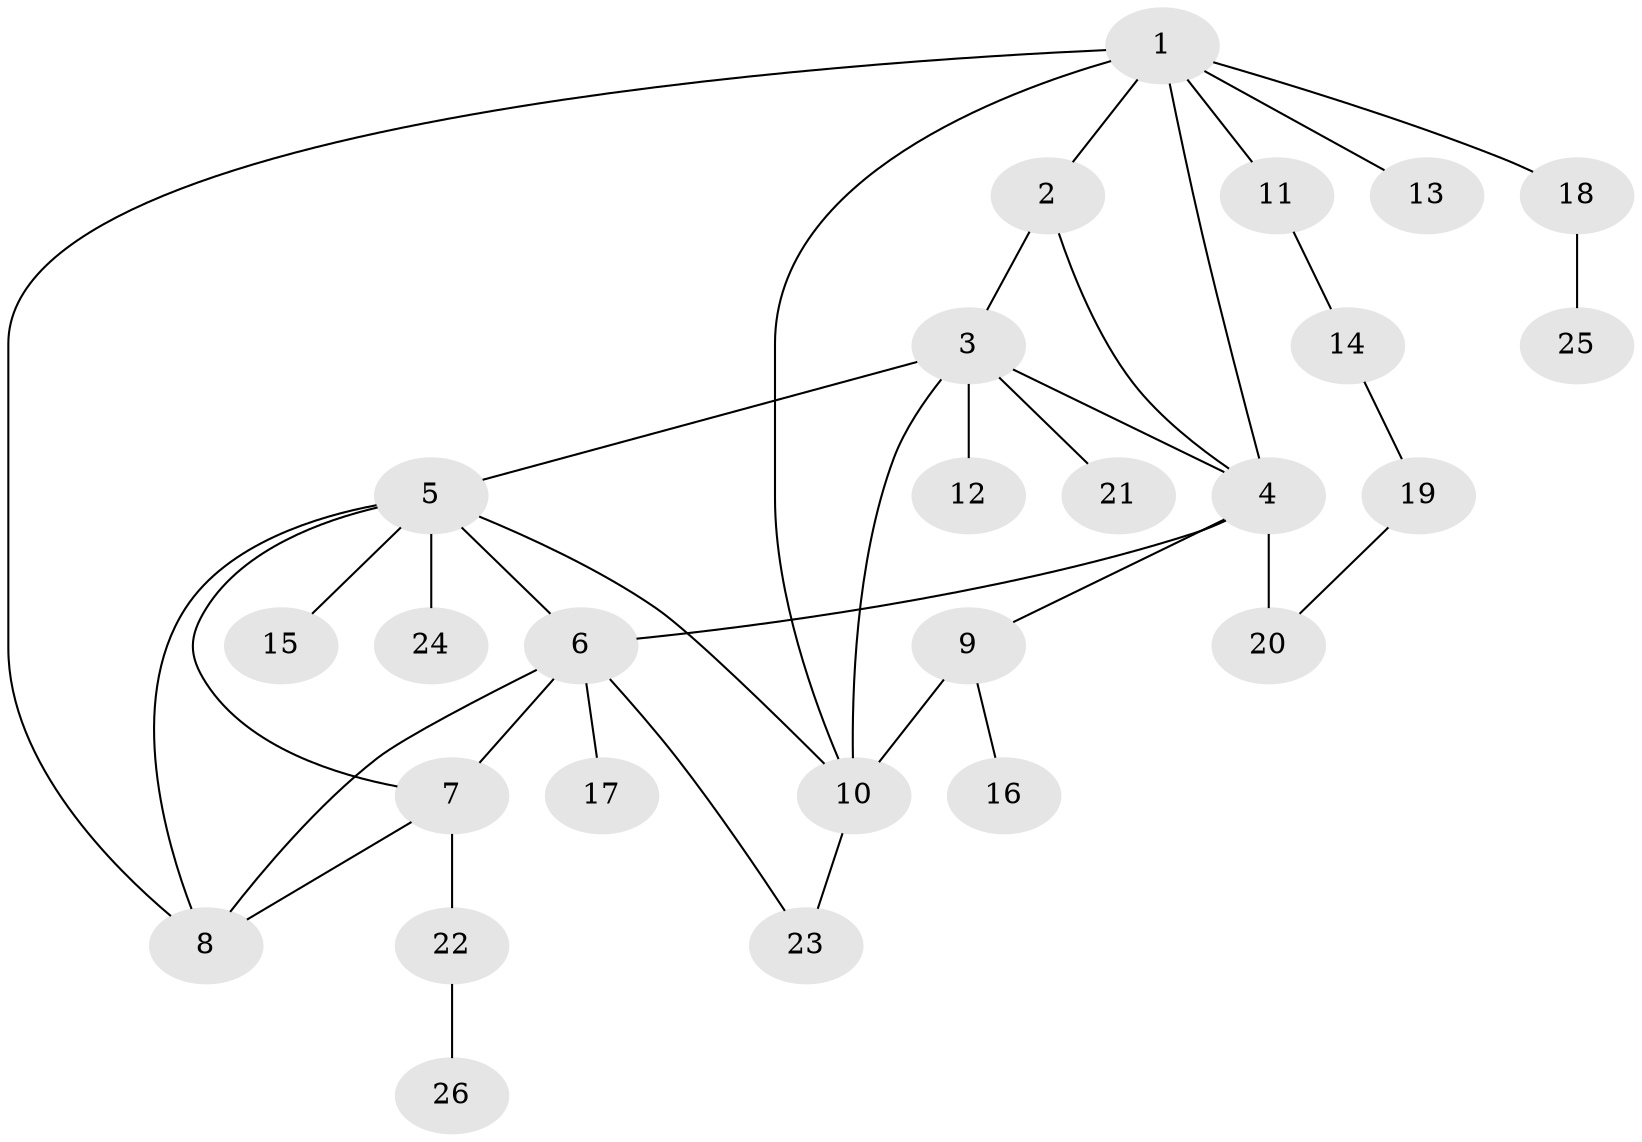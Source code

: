 // original degree distribution, {3: 0.11627906976744186, 9: 0.023255813953488372, 8: 0.023255813953488372, 5: 0.05813953488372093, 15: 0.011627906976744186, 4: 0.03488372093023256, 11: 0.011627906976744186, 12: 0.011627906976744186, 7: 0.011627906976744186, 6: 0.011627906976744186, 2: 0.1511627906976744, 1: 0.5348837209302325}
// Generated by graph-tools (version 1.1) at 2025/52/03/04/25 22:52:17]
// undirected, 26 vertices, 37 edges
graph export_dot {
  node [color=gray90,style=filled];
  1;
  2;
  3;
  4;
  5;
  6;
  7;
  8;
  9;
  10;
  11;
  12;
  13;
  14;
  15;
  16;
  17;
  18;
  19;
  20;
  21;
  22;
  23;
  24;
  25;
  26;
  1 -- 2 [weight=3.0];
  1 -- 4 [weight=1.0];
  1 -- 8 [weight=1.0];
  1 -- 10 [weight=1.0];
  1 -- 11 [weight=3.0];
  1 -- 13 [weight=1.0];
  1 -- 18 [weight=1.0];
  2 -- 3 [weight=2.0];
  2 -- 4 [weight=1.0];
  3 -- 4 [weight=1.0];
  3 -- 5 [weight=1.0];
  3 -- 10 [weight=3.0];
  3 -- 12 [weight=4.0];
  3 -- 21 [weight=1.0];
  4 -- 6 [weight=1.0];
  4 -- 9 [weight=1.0];
  4 -- 20 [weight=3.0];
  5 -- 6 [weight=1.0];
  5 -- 7 [weight=1.0];
  5 -- 8 [weight=1.0];
  5 -- 10 [weight=1.0];
  5 -- 15 [weight=1.0];
  5 -- 24 [weight=1.0];
  6 -- 7 [weight=3.0];
  6 -- 8 [weight=1.0];
  6 -- 17 [weight=1.0];
  6 -- 23 [weight=1.0];
  7 -- 8 [weight=1.0];
  7 -- 22 [weight=1.0];
  9 -- 10 [weight=3.0];
  9 -- 16 [weight=1.0];
  10 -- 23 [weight=1.0];
  11 -- 14 [weight=1.0];
  14 -- 19 [weight=1.0];
  18 -- 25 [weight=1.0];
  19 -- 20 [weight=1.0];
  22 -- 26 [weight=1.0];
}
